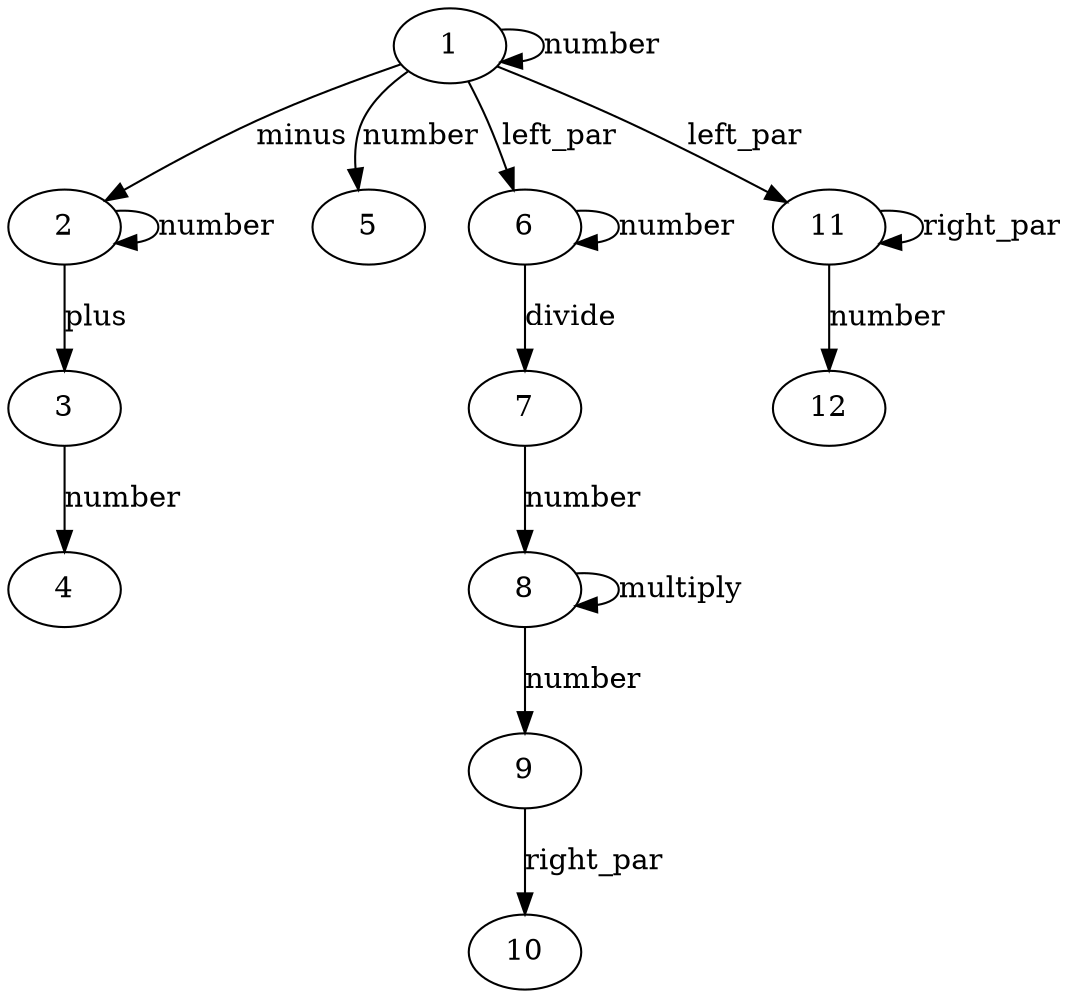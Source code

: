 digraph G {
1;
2;
3;
4;
5;
6;
7;
8;
9;
10;
11;
12;
1 -> 1  [key=0, label=number];
1 -> 11 [key=0, label=left_par];
11 -> 11 [key=0, label=right_par];
11 -> 12 [key=0, label=number];
1 -> 2  [key=0, label=minus];
2 -> 2  [key=0, label=number];
2 -> 3  [key=0, label=plus];
3 -> 4  [key=0, label=number];
1 -> 5  [key=0, label=number];
1 -> 6  [key=0, label=left_par];
6 -> 6  [key=0, label=number];
6 -> 7  [key=0, label=divide];
7 -> 8  [key=0, label=number];
8 -> 8  [key=0, label=multiply];
8 -> 9  [key=0, label=number];
9 -> 10 [key=0, label=right_par];
}
